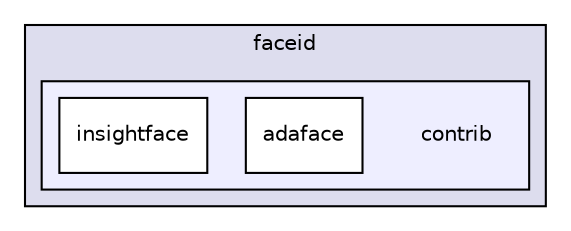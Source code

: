 digraph "/build/FastDeploy/fastdeploy/vision/faceid/contrib" {
  compound=true
  node [ fontsize="10", fontname="Helvetica"];
  edge [ labelfontsize="10", labelfontname="Helvetica"];
  subgraph clusterdir_2f3d0cc0af4f79f40814e45df97312f5 {
    graph [ bgcolor="#ddddee", pencolor="black", label="faceid" fontname="Helvetica", fontsize="10", URL="dir_2f3d0cc0af4f79f40814e45df97312f5.html"]
  subgraph clusterdir_2a18469bc7f82037599e9c777d0a80e5 {
    graph [ bgcolor="#eeeeff", pencolor="black", label="" URL="dir_2a18469bc7f82037599e9c777d0a80e5.html"];
    dir_2a18469bc7f82037599e9c777d0a80e5 [shape=plaintext label="contrib"];
    dir_291fc723174c9f36fd17626dd4187fcd [shape=box label="adaface" color="black" fillcolor="white" style="filled" URL="dir_291fc723174c9f36fd17626dd4187fcd.html"];
    dir_a132f7ff22aed971862fbe3c3372feb2 [shape=box label="insightface" color="black" fillcolor="white" style="filled" URL="dir_a132f7ff22aed971862fbe3c3372feb2.html"];
  }
  }
}

